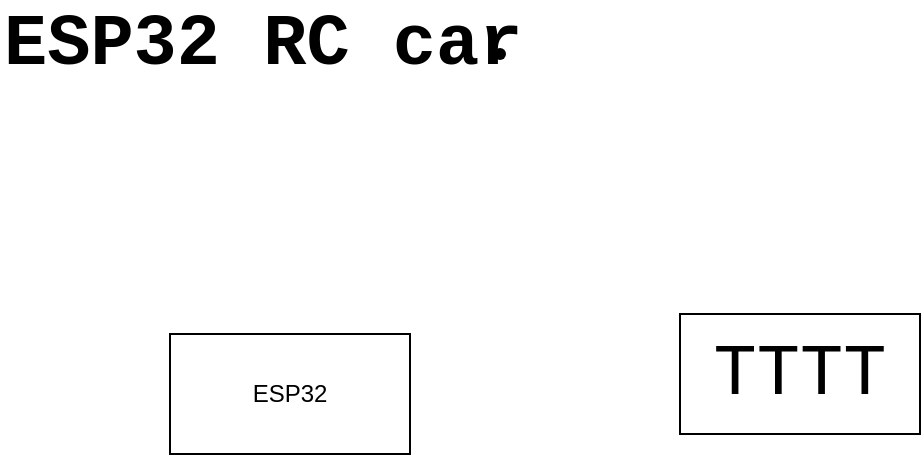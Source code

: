 <mxfile version="20.3.7" type="github">
  <diagram id="XR9YpOgsPGwdvRDls5zJ" name="Page-1">
    <mxGraphModel dx="2076" dy="1158" grid="1" gridSize="10" guides="1" tooltips="1" connect="1" arrows="1" fold="1" page="1" pageScale="1" pageWidth="850" pageHeight="1100" math="0" shadow="0">
      <root>
        <mxCell id="0" />
        <mxCell id="1" parent="0" />
        <mxCell id="FgaGsLwW8Ih5Koto9L3I-1" value="ESP32&lt;br&gt;" style="rounded=0;whiteSpace=wrap;html=1;" vertex="1" parent="1">
          <mxGeometry x="365" y="220" width="120" height="60" as="geometry" />
        </mxCell>
        <mxCell id="FgaGsLwW8Ih5Koto9L3I-2" value="ESP32 RC car" style="text;html=1;strokeColor=none;fillColor=none;align=left;verticalAlign=middle;whiteSpace=wrap;rounded=0;fontSize=36;fontStyle=1;fontFamily=Courier New;" vertex="1" parent="1">
          <mxGeometry x="280" y="60" width="290" height="30" as="geometry" />
        </mxCell>
        <mxCell id="FgaGsLwW8Ih5Koto9L3I-3" value="" style="shape=waypoint;sketch=0;size=6;pointerEvents=1;points=[];fillColor=none;resizable=0;rotatable=0;perimeter=centerPerimeter;snapToPoint=1;fontFamily=Courier New;fontSize=36;" vertex="1" parent="1">
          <mxGeometry x="510" y="60" width="40" height="40" as="geometry" />
        </mxCell>
        <mxCell id="FgaGsLwW8Ih5Koto9L3I-4" value="TTTT" style="rounded=0;whiteSpace=wrap;html=1;fontFamily=Courier New;fontSize=36;" vertex="1" parent="1">
          <mxGeometry x="620" y="210" width="120" height="60" as="geometry" />
        </mxCell>
      </root>
    </mxGraphModel>
  </diagram>
</mxfile>
